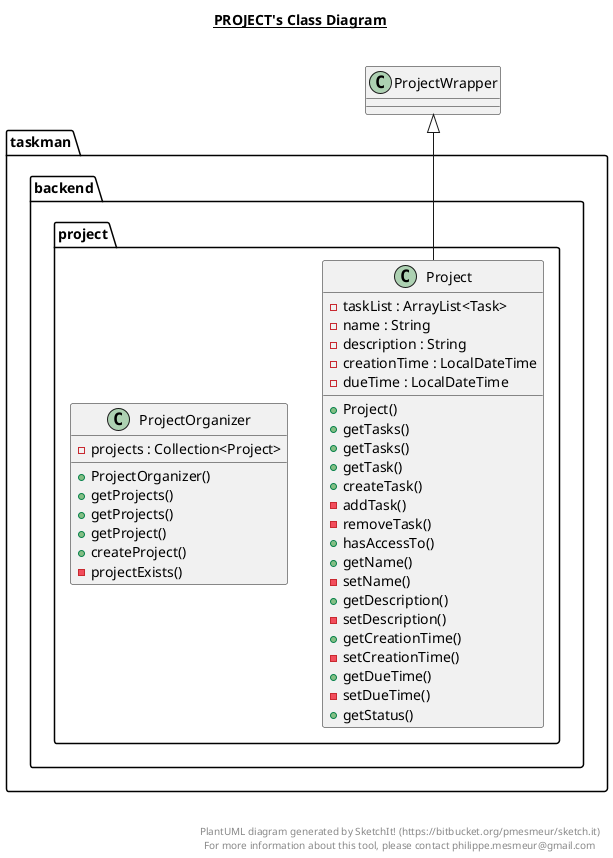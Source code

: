 @startuml

title __PROJECT's Class Diagram__\n

  package taskman {
    package taskman.backend {
      package taskman.backend.project {
        class Project {
            - taskList : ArrayList<Task>
            - name : String
            - description : String
            - creationTime : LocalDateTime
            - dueTime : LocalDateTime
            + Project()
            + getTasks()
            + getTasks()
            + getTask()
            + createTask()
            - addTask()
            - removeTask()
            + hasAccessTo()
            + getName()
            - setName()
            + getDescription()
            - setDescription()
            + getCreationTime()
            - setCreationTime()
            + getDueTime()
            - setDueTime()
            + getStatus()
        }
      }
    }
  }
  

  package taskman {
    package taskman.backend {
      package taskman.backend.project {
        class ProjectOrganizer {
            - projects : Collection<Project>
            + ProjectOrganizer()
            + getProjects()
            + getProjects()
            + getProject()
            + createProject()
            - projectExists()
        }
      }
    }
  }
  

  Project -up-|> ProjectWrapper


right footer


PlantUML diagram generated by SketchIt! (https://bitbucket.org/pmesmeur/sketch.it)
For more information about this tool, please contact philippe.mesmeur@gmail.com
endfooter

@enduml
